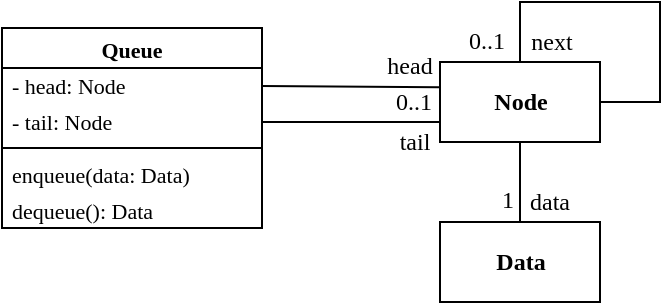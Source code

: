 <mxfile>
    <diagram id="rLTFirSggqk5s6QhS6uG" name="Page-1">
        <mxGraphModel dx="1465" dy="726" grid="0" gridSize="10" guides="1" tooltips="1" connect="1" arrows="1" fold="1" page="1" pageScale="1" pageWidth="827" pageHeight="1169" math="0" shadow="0">
            <root>
                <mxCell id="0"/>
                <mxCell id="1" parent="0"/>
                <mxCell id="65" value="&lt;b&gt;&lt;font data-font-src=&quot;https://fonts.googleapis.com/css?family=Alegreya+Sans&quot; face=&quot;Alegreya Sans&quot;&gt;Node&lt;/font&gt;&lt;/b&gt;" style="html=1;fontFamily=Alegreya;fontSource=https%3A%2F%2Ffonts.googleapis.com%2Fcss%3Ffamily%3DAlegreya;" parent="1" vertex="1">
                    <mxGeometry x="-560" y="60" width="80" height="40" as="geometry"/>
                </mxCell>
                <mxCell id="70" value="" style="endArrow=none;shadow=0;strokeWidth=1;rounded=0;endFill=0;elbow=vertical;entryX=1;entryY=0.5;entryDx=0;entryDy=0;" parent="1" source="65" target="65" edge="1">
                    <mxGeometry x="0.5" y="41" relative="1" as="geometry">
                        <mxPoint x="-520" y="-3" as="sourcePoint"/>
                        <mxPoint x="-470" y="27" as="targetPoint"/>
                        <mxPoint x="-40" y="32" as="offset"/>
                        <Array as="points">
                            <mxPoint x="-520" y="30"/>
                            <mxPoint x="-450" y="30"/>
                            <mxPoint x="-450" y="80"/>
                        </Array>
                    </mxGeometry>
                </mxCell>
                <mxCell id="71" value="0..1" style="resizable=0;align=right;verticalAlign=bottom;labelBackgroundColor=none;fontSize=12;fontFamily=Alegreya;spacingBottom=2;" parent="70" connectable="0" vertex="1">
                    <mxGeometry x="1" relative="1" as="geometry">
                        <mxPoint x="-46" y="-20" as="offset"/>
                    </mxGeometry>
                </mxCell>
                <mxCell id="72" value="next&amp;nbsp;" style="text;html=1;resizable=0;points=[];;align=center;verticalAlign=middle;labelBackgroundColor=none;rounded=0;shadow=0;strokeWidth=1;fontSize=12;fontFamily=Alegreya;rotation=0;" parent="70" vertex="1" connectable="0">
                    <mxGeometry relative="1" as="geometry">
                        <mxPoint x="-43" y="20" as="offset"/>
                    </mxGeometry>
                </mxCell>
                <mxCell id="77" value="" style="endArrow=none;shadow=0;strokeWidth=1;rounded=0;endFill=0;elbow=vertical;exitX=1;exitY=0.5;exitDx=0;exitDy=0;entryX=-0.004;entryY=0.315;entryDx=0;entryDy=0;entryPerimeter=0;" parent="1" source="87" target="65" edge="1">
                    <mxGeometry x="0.5" y="41" relative="1" as="geometry">
                        <mxPoint x="-630" y="80" as="sourcePoint"/>
                        <mxPoint x="-561" y="72" as="targetPoint"/>
                        <mxPoint x="-40" y="32" as="offset"/>
                    </mxGeometry>
                </mxCell>
                <mxCell id="78" value="0..1" style="resizable=0;align=right;verticalAlign=bottom;labelBackgroundColor=none;fontSize=12;fontFamily=Alegreya;spacingBottom=2;" parent="77" connectable="0" vertex="1">
                    <mxGeometry x="1" relative="1" as="geometry">
                        <mxPoint x="-2" y="18" as="offset"/>
                    </mxGeometry>
                </mxCell>
                <mxCell id="79" value="head&amp;nbsp;" style="text;html=1;resizable=0;points=[];;align=center;verticalAlign=middle;labelBackgroundColor=none;rounded=0;shadow=0;strokeWidth=1;fontSize=12;fontFamily=Alegreya;" parent="77" vertex="1" connectable="0">
                    <mxGeometry relative="1" as="geometry">
                        <mxPoint x="30" y="-11" as="offset"/>
                    </mxGeometry>
                </mxCell>
                <mxCell id="86" value="Queue" style="swimlane;fontStyle=1;align=center;verticalAlign=top;childLayout=stackLayout;horizontal=1;startSize=20;horizontalStack=0;resizeParent=1;resizeParentMax=0;resizeLast=0;collapsible=1;marginBottom=0;fontFamily=Alegreya Sans;fontSize=11;fontSource=https%3A%2F%2Ffonts.googleapis.com%2Fcss%3Ffamily%3DAlegreya%2BSans;spacing=0;" parent="1" vertex="1">
                    <mxGeometry x="-779" y="43" width="130" height="100" as="geometry">
                        <mxRectangle x="850" y="510" width="80" height="30" as="alternateBounds"/>
                    </mxGeometry>
                </mxCell>
                <mxCell id="87" value="- head: Node" style="text;strokeColor=none;fillColor=none;align=left;verticalAlign=middle;spacingLeft=3;spacingRight=4;overflow=hidden;rotatable=0;points=[[0,0.5],[1,0.5]];portConstraint=eastwest;fontFamily=Alegreya;fontSize=11;fontStyle=0;html=1;imageWidth=24;imageHeight=24;comic=0;imageAspect=0;" parent="86" vertex="1">
                    <mxGeometry y="20" width="130" height="18" as="geometry"/>
                </mxCell>
                <mxCell id="100" value="- tail: Node" style="text;strokeColor=none;fillColor=none;align=left;verticalAlign=middle;spacingLeft=3;spacingRight=4;overflow=hidden;rotatable=0;points=[[0,0.5],[1,0.5]];portConstraint=eastwest;fontFamily=Alegreya;fontSize=11;fontStyle=0;html=1;imageWidth=24;imageHeight=24;comic=0;imageAspect=0;" vertex="1" parent="86">
                    <mxGeometry y="38" width="130" height="18" as="geometry"/>
                </mxCell>
                <mxCell id="89" value="" style="line;strokeWidth=1;fillColor=none;align=left;verticalAlign=middle;spacingTop=-1;spacingLeft=3;spacingRight=3;rotatable=0;labelPosition=right;points=[];portConstraint=eastwest;strokeColor=inherit;fontFamily=Alegreya;fontSize=11;" parent="86" vertex="1">
                    <mxGeometry y="56" width="130" height="8" as="geometry"/>
                </mxCell>
                <mxCell id="90" value="enqueue(data: Data)" style="text;strokeColor=none;fillColor=none;align=left;verticalAlign=middle;spacingLeft=3;spacingRight=4;overflow=hidden;rotatable=0;points=[[0,0.5],[1,0.5]];portConstraint=eastwest;fontFamily=Alegreya;fontSize=11;fontStyle=0;imageWidth=24;imageHeight=24;comic=0;imageAspect=0;" parent="86" vertex="1">
                    <mxGeometry y="64" width="130" height="18" as="geometry"/>
                </mxCell>
                <mxCell id="91" value="dequeue(): Data" style="text;strokeColor=none;fillColor=none;align=left;verticalAlign=middle;spacingLeft=3;spacingRight=4;overflow=hidden;rotatable=0;points=[[0,0.5],[1,0.5]];portConstraint=eastwest;fontFamily=Alegreya;fontSize=11;fontStyle=0;imageWidth=24;imageHeight=24;comic=0;imageAspect=0;" parent="86" vertex="1">
                    <mxGeometry y="82" width="130" height="18" as="geometry"/>
                </mxCell>
                <mxCell id="93" value="&lt;b&gt;&lt;font data-font-src=&quot;https://fonts.googleapis.com/css?family=Alegreya+Sans&quot; face=&quot;Alegreya Sans&quot;&gt;Data&lt;/font&gt;&lt;/b&gt;" style="html=1;fontFamily=Alegreya;fontSource=https%3A%2F%2Ffonts.googleapis.com%2Fcss%3Ffamily%3DAlegreya;" parent="1" vertex="1">
                    <mxGeometry x="-560" y="140" width="80" height="40" as="geometry"/>
                </mxCell>
                <mxCell id="97" value="" style="endArrow=none;html=1;rounded=0;align=center;verticalAlign=top;endFill=0;labelBackgroundColor=none;fontFamily=Alegreya;fontSource=https%3A%2F%2Ffonts.googleapis.com%2Fcss%3Ffamily%3DAlegreya;" parent="1" source="93" target="65" edge="1">
                    <mxGeometry relative="1" as="geometry">
                        <mxPoint x="-590" y="340" as="sourcePoint"/>
                        <mxPoint x="-430" y="340" as="targetPoint"/>
                    </mxGeometry>
                </mxCell>
                <mxCell id="98" value="data" style="resizable=0;html=1;align=left;verticalAlign=bottom;labelBackgroundColor=none;fontFamily=Alegreya;fontSource=https%3A%2F%2Ffonts.googleapis.com%2Fcss%3Ffamily%3DAlegreya;" parent="97" connectable="0" vertex="1">
                    <mxGeometry x="-1" relative="1" as="geometry">
                        <mxPoint x="3" y="-2" as="offset"/>
                    </mxGeometry>
                </mxCell>
                <mxCell id="99" value="1" style="resizable=0;html=1;align=left;verticalAlign=top;labelBackgroundColor=none;fontFamily=Alegreya;fontSource=https%3A%2F%2Ffonts.googleapis.com%2Fcss%3Ffamily%3DAlegreya;" parent="97" connectable="0" vertex="1">
                    <mxGeometry x="-1" relative="1" as="geometry">
                        <mxPoint x="-11" y="-25" as="offset"/>
                    </mxGeometry>
                </mxCell>
                <mxCell id="101" value="" style="endArrow=none;shadow=0;strokeWidth=1;rounded=0;endFill=0;elbow=vertical;exitX=1;exitY=0.5;exitDx=0;exitDy=0;entryX=0;entryY=0.75;entryDx=0;entryDy=0;" edge="1" parent="1" source="100" target="65">
                    <mxGeometry x="0.5" y="41" relative="1" as="geometry">
                        <mxPoint x="-641.0" y="92" as="sourcePoint"/>
                        <mxPoint x="-550" y="90.611" as="targetPoint"/>
                        <mxPoint x="-40" y="32" as="offset"/>
                    </mxGeometry>
                </mxCell>
                <mxCell id="103" value="tail" style="text;html=1;resizable=0;points=[];;align=center;verticalAlign=middle;labelBackgroundColor=none;rounded=0;shadow=0;strokeWidth=1;fontSize=12;fontFamily=Alegreya;" vertex="1" connectable="0" parent="101">
                    <mxGeometry relative="1" as="geometry">
                        <mxPoint x="31" y="10" as="offset"/>
                    </mxGeometry>
                </mxCell>
            </root>
        </mxGraphModel>
    </diagram>
</mxfile>

